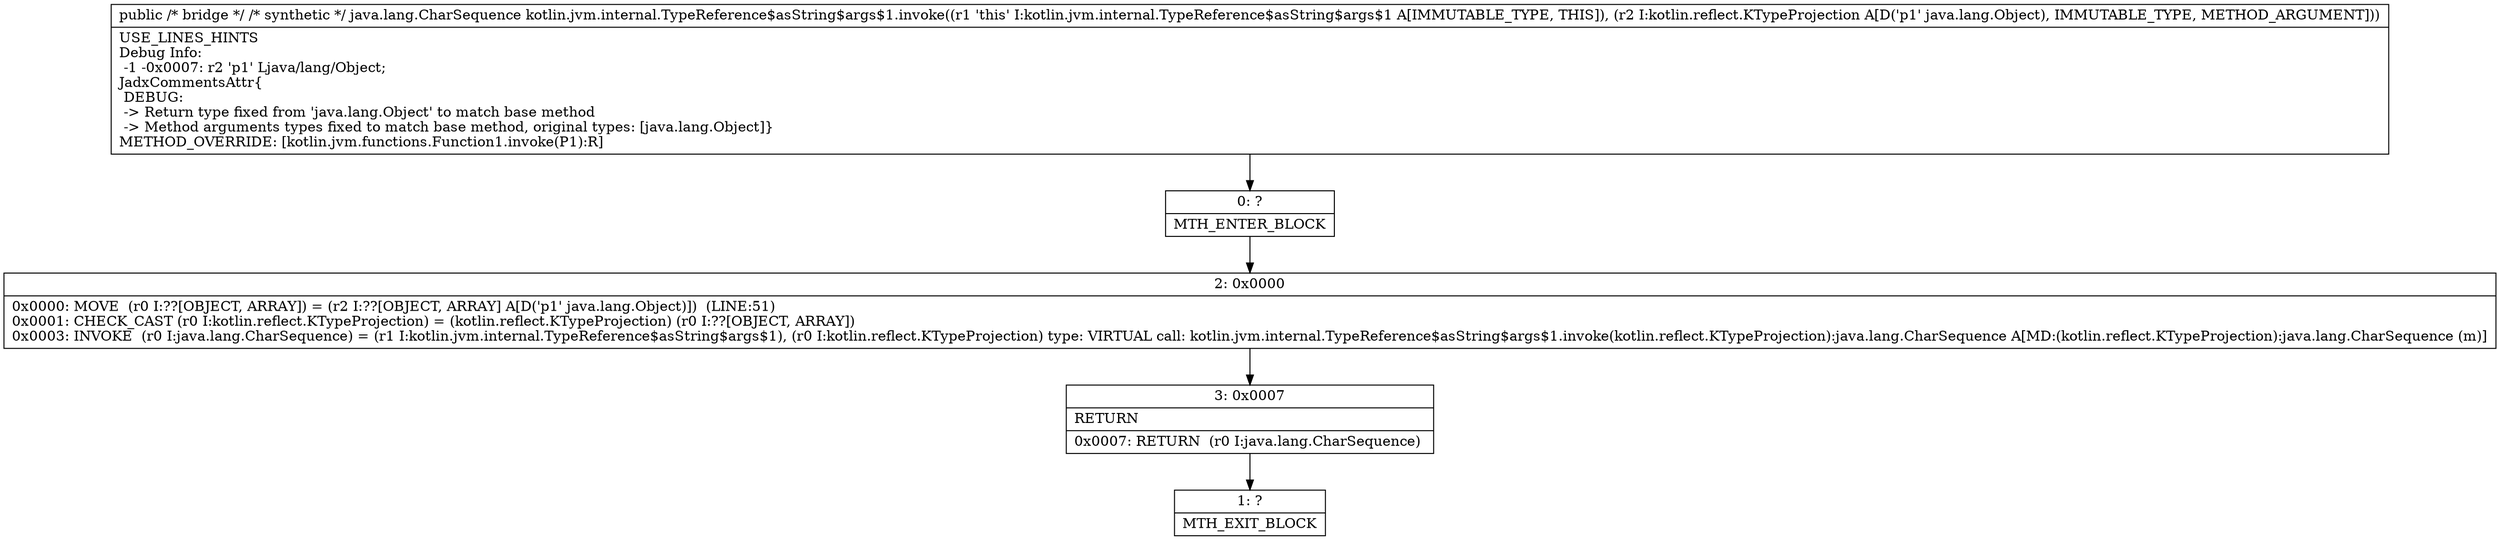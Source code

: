 digraph "CFG forkotlin.jvm.internal.TypeReference$asString$args$1.invoke(Ljava\/lang\/Object;)Ljava\/lang\/Object;" {
Node_0 [shape=record,label="{0\:\ ?|MTH_ENTER_BLOCK\l}"];
Node_2 [shape=record,label="{2\:\ 0x0000|0x0000: MOVE  (r0 I:??[OBJECT, ARRAY]) = (r2 I:??[OBJECT, ARRAY] A[D('p1' java.lang.Object)])  (LINE:51)\l0x0001: CHECK_CAST (r0 I:kotlin.reflect.KTypeProjection) = (kotlin.reflect.KTypeProjection) (r0 I:??[OBJECT, ARRAY]) \l0x0003: INVOKE  (r0 I:java.lang.CharSequence) = (r1 I:kotlin.jvm.internal.TypeReference$asString$args$1), (r0 I:kotlin.reflect.KTypeProjection) type: VIRTUAL call: kotlin.jvm.internal.TypeReference$asString$args$1.invoke(kotlin.reflect.KTypeProjection):java.lang.CharSequence A[MD:(kotlin.reflect.KTypeProjection):java.lang.CharSequence (m)]\l}"];
Node_3 [shape=record,label="{3\:\ 0x0007|RETURN\l|0x0007: RETURN  (r0 I:java.lang.CharSequence) \l}"];
Node_1 [shape=record,label="{1\:\ ?|MTH_EXIT_BLOCK\l}"];
MethodNode[shape=record,label="{public \/* bridge *\/ \/* synthetic *\/ java.lang.CharSequence kotlin.jvm.internal.TypeReference$asString$args$1.invoke((r1 'this' I:kotlin.jvm.internal.TypeReference$asString$args$1 A[IMMUTABLE_TYPE, THIS]), (r2 I:kotlin.reflect.KTypeProjection A[D('p1' java.lang.Object), IMMUTABLE_TYPE, METHOD_ARGUMENT]))  | USE_LINES_HINTS\lDebug Info:\l  \-1 \-0x0007: r2 'p1' Ljava\/lang\/Object;\lJadxCommentsAttr\{\l DEBUG: \l \-\> Return type fixed from 'java.lang.Object' to match base method\l \-\> Method arguments types fixed to match base method, original types: [java.lang.Object]\}\lMETHOD_OVERRIDE: [kotlin.jvm.functions.Function1.invoke(P1):R]\l}"];
MethodNode -> Node_0;Node_0 -> Node_2;
Node_2 -> Node_3;
Node_3 -> Node_1;
}

